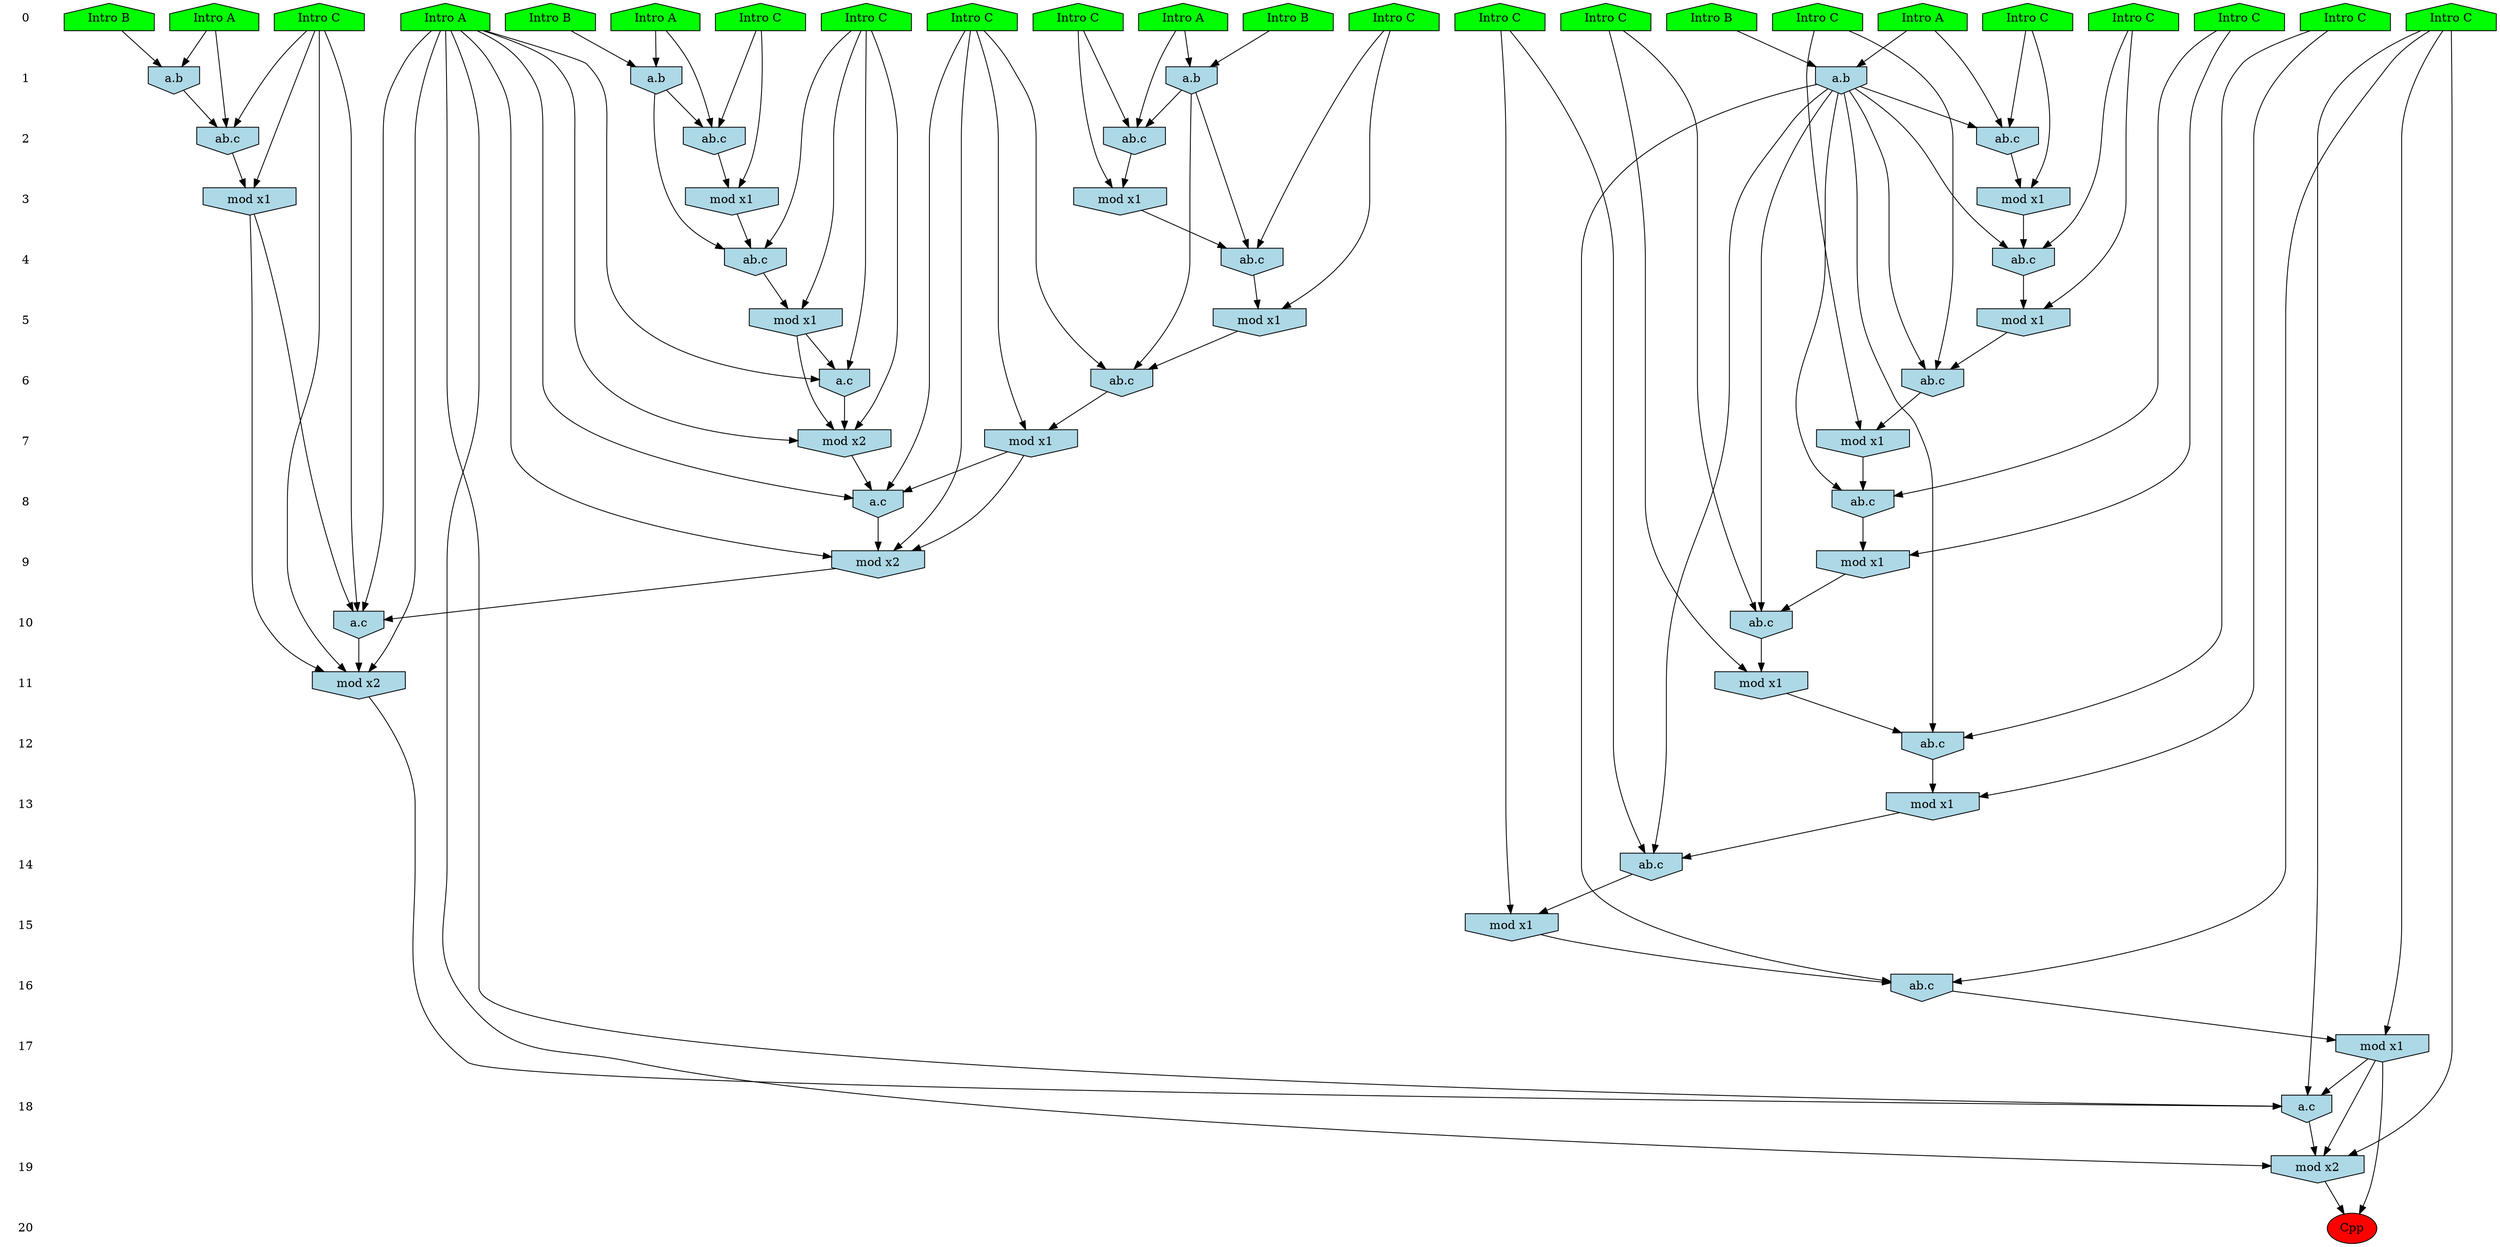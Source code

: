 /* Compression of 1 causal flows obtained in average at 2.029538E+01 t.u */
/* Compressed causal flows were: [3766] */
digraph G{
 ranksep=.5 ; 
{ rank = same ; "0" [shape=plaintext] ; node_1 [label ="Intro B", shape=house, style=filled, fillcolor=green] ;
node_2 [label ="Intro B", shape=house, style=filled, fillcolor=green] ;
node_3 [label ="Intro A", shape=house, style=filled, fillcolor=green] ;
node_4 [label ="Intro A", shape=house, style=filled, fillcolor=green] ;
node_5 [label ="Intro A", shape=house, style=filled, fillcolor=green] ;
node_6 [label ="Intro A", shape=house, style=filled, fillcolor=green] ;
node_7 [label ="Intro B", shape=house, style=filled, fillcolor=green] ;
node_8 [label ="Intro B", shape=house, style=filled, fillcolor=green] ;
node_9 [label ="Intro A", shape=house, style=filled, fillcolor=green] ;
node_10 [label ="Intro C", shape=house, style=filled, fillcolor=green] ;
node_11 [label ="Intro C", shape=house, style=filled, fillcolor=green] ;
node_12 [label ="Intro C", shape=house, style=filled, fillcolor=green] ;
node_13 [label ="Intro C", shape=house, style=filled, fillcolor=green] ;
node_14 [label ="Intro C", shape=house, style=filled, fillcolor=green] ;
node_15 [label ="Intro C", shape=house, style=filled, fillcolor=green] ;
node_16 [label ="Intro C", shape=house, style=filled, fillcolor=green] ;
node_17 [label ="Intro C", shape=house, style=filled, fillcolor=green] ;
node_18 [label ="Intro C", shape=house, style=filled, fillcolor=green] ;
node_19 [label ="Intro C", shape=house, style=filled, fillcolor=green] ;
node_20 [label ="Intro C", shape=house, style=filled, fillcolor=green] ;
node_21 [label ="Intro C", shape=house, style=filled, fillcolor=green] ;
node_22 [label ="Intro C", shape=house, style=filled, fillcolor=green] ;
node_23 [label ="Intro C", shape=house, style=filled, fillcolor=green] ;
}
{ rank = same ; "1" [shape=plaintext] ; node_24 [label="a.b", shape=invhouse, style=filled, fillcolor = lightblue] ;
node_26 [label="a.b", shape=invhouse, style=filled, fillcolor = lightblue] ;
node_30 [label="a.b", shape=invhouse, style=filled, fillcolor = lightblue] ;
node_39 [label="a.b", shape=invhouse, style=filled, fillcolor = lightblue] ;
}
{ rank = same ; "2" [shape=plaintext] ; node_25 [label="ab.c", shape=invhouse, style=filled, fillcolor = lightblue] ;
node_27 [label="ab.c", shape=invhouse, style=filled, fillcolor = lightblue] ;
node_31 [label="ab.c", shape=invhouse, style=filled, fillcolor = lightblue] ;
node_43 [label="ab.c", shape=invhouse, style=filled, fillcolor = lightblue] ;
}
{ rank = same ; "3" [shape=plaintext] ; node_28 [label="mod x1", shape=invhouse, style=filled, fillcolor = lightblue] ;
node_29 [label="mod x1", shape=invhouse, style=filled, fillcolor = lightblue] ;
node_33 [label="mod x1", shape=invhouse, style=filled, fillcolor = lightblue] ;
node_47 [label="mod x1", shape=invhouse, style=filled, fillcolor = lightblue] ;
}
{ rank = same ; "4" [shape=plaintext] ; node_32 [label="ab.c", shape=invhouse, style=filled, fillcolor = lightblue] ;
node_34 [label="ab.c", shape=invhouse, style=filled, fillcolor = lightblue] ;
node_40 [label="ab.c", shape=invhouse, style=filled, fillcolor = lightblue] ;
}
{ rank = same ; "5" [shape=plaintext] ; node_35 [label="mod x1", shape=invhouse, style=filled, fillcolor = lightblue] ;
node_36 [label="mod x1", shape=invhouse, style=filled, fillcolor = lightblue] ;
node_46 [label="mod x1", shape=invhouse, style=filled, fillcolor = lightblue] ;
}
{ rank = same ; "6" [shape=plaintext] ; node_37 [label="ab.c", shape=invhouse, style=filled, fillcolor = lightblue] ;
node_51 [label="ab.c", shape=invhouse, style=filled, fillcolor = lightblue] ;
node_53 [label="a.c", shape=invhouse, style=filled, fillcolor = lightblue] ;
}
{ rank = same ; "7" [shape=plaintext] ; node_38 [label="mod x1", shape=invhouse, style=filled, fillcolor = lightblue] ;
node_52 [label="mod x1", shape=invhouse, style=filled, fillcolor = lightblue] ;
node_54 [label="mod x2", shape=invhouse, style=filled, fillcolor = lightblue] ;
}
{ rank = same ; "8" [shape=plaintext] ; node_41 [label="ab.c", shape=invhouse, style=filled, fillcolor = lightblue] ;
node_58 [label="a.c", shape=invhouse, style=filled, fillcolor = lightblue] ;
}
{ rank = same ; "9" [shape=plaintext] ; node_42 [label="mod x1", shape=invhouse, style=filled, fillcolor = lightblue] ;
node_59 [label="mod x2", shape=invhouse, style=filled, fillcolor = lightblue] ;
}
{ rank = same ; "10" [shape=plaintext] ; node_44 [label="ab.c", shape=invhouse, style=filled, fillcolor = lightblue] ;
node_60 [label="a.c", shape=invhouse, style=filled, fillcolor = lightblue] ;
}
{ rank = same ; "11" [shape=plaintext] ; node_45 [label="mod x1", shape=invhouse, style=filled, fillcolor = lightblue] ;
node_61 [label="mod x2", shape=invhouse, style=filled, fillcolor = lightblue] ;
}
{ rank = same ; "12" [shape=plaintext] ; node_48 [label="ab.c", shape=invhouse, style=filled, fillcolor = lightblue] ;
}
{ rank = same ; "13" [shape=plaintext] ; node_49 [label="mod x1", shape=invhouse, style=filled, fillcolor = lightblue] ;
}
{ rank = same ; "14" [shape=plaintext] ; node_50 [label="ab.c", shape=invhouse, style=filled, fillcolor = lightblue] ;
}
{ rank = same ; "15" [shape=plaintext] ; node_55 [label="mod x1", shape=invhouse, style=filled, fillcolor = lightblue] ;
}
{ rank = same ; "16" [shape=plaintext] ; node_56 [label="ab.c", shape=invhouse, style=filled, fillcolor = lightblue] ;
}
{ rank = same ; "17" [shape=plaintext] ; node_57 [label="mod x1", shape=invhouse, style=filled, fillcolor = lightblue] ;
}
{ rank = same ; "18" [shape=plaintext] ; node_62 [label="a.c", shape=invhouse, style=filled, fillcolor = lightblue] ;
}
{ rank = same ; "19" [shape=plaintext] ; node_63 [label="mod x2", shape=invhouse, style=filled, fillcolor = lightblue] ;
}
{ rank = same ; "20" [shape=plaintext] ; node_64 [label ="Cpp", style=filled, fillcolor=red] ;
}
"0" -> "1" [style="invis"]; 
"1" -> "2" [style="invis"]; 
"2" -> "3" [style="invis"]; 
"3" -> "4" [style="invis"]; 
"4" -> "5" [style="invis"]; 
"5" -> "6" [style="invis"]; 
"6" -> "7" [style="invis"]; 
"7" -> "8" [style="invis"]; 
"8" -> "9" [style="invis"]; 
"9" -> "10" [style="invis"]; 
"10" -> "11" [style="invis"]; 
"11" -> "12" [style="invis"]; 
"12" -> "13" [style="invis"]; 
"13" -> "14" [style="invis"]; 
"14" -> "15" [style="invis"]; 
"15" -> "16" [style="invis"]; 
"16" -> "17" [style="invis"]; 
"17" -> "18" [style="invis"]; 
"18" -> "19" [style="invis"]; 
"19" -> "20" [style="invis"]; 
node_7 -> node_24
node_9 -> node_24
node_9 -> node_25
node_22 -> node_25
node_24 -> node_25
node_1 -> node_26
node_3 -> node_26
node_3 -> node_27
node_11 -> node_27
node_26 -> node_27
node_11 -> node_28
node_27 -> node_28
node_22 -> node_29
node_25 -> node_29
node_2 -> node_30
node_6 -> node_30
node_6 -> node_31
node_16 -> node_31
node_30 -> node_31
node_19 -> node_32
node_24 -> node_32
node_29 -> node_32
node_16 -> node_33
node_31 -> node_33
node_21 -> node_34
node_26 -> node_34
node_28 -> node_34
node_21 -> node_35
node_34 -> node_35
node_19 -> node_36
node_32 -> node_36
node_17 -> node_37
node_26 -> node_37
node_35 -> node_37
node_17 -> node_38
node_37 -> node_38
node_4 -> node_39
node_8 -> node_39
node_23 -> node_40
node_30 -> node_40
node_33 -> node_40
node_10 -> node_41
node_26 -> node_41
node_38 -> node_41
node_10 -> node_42
node_41 -> node_42
node_4 -> node_43
node_18 -> node_43
node_39 -> node_43
node_14 -> node_44
node_26 -> node_44
node_42 -> node_44
node_14 -> node_45
node_44 -> node_45
node_23 -> node_46
node_40 -> node_46
node_18 -> node_47
node_43 -> node_47
node_12 -> node_48
node_26 -> node_48
node_45 -> node_48
node_12 -> node_49
node_48 -> node_49
node_13 -> node_50
node_26 -> node_50
node_49 -> node_50
node_15 -> node_51
node_30 -> node_51
node_46 -> node_51
node_15 -> node_52
node_51 -> node_52
node_5 -> node_53
node_19 -> node_53
node_36 -> node_53
node_5 -> node_54
node_19 -> node_54
node_36 -> node_54
node_53 -> node_54
node_13 -> node_55
node_50 -> node_55
node_20 -> node_56
node_26 -> node_56
node_55 -> node_56
node_20 -> node_57
node_56 -> node_57
node_5 -> node_58
node_15 -> node_58
node_52 -> node_58
node_54 -> node_58
node_5 -> node_59
node_15 -> node_59
node_52 -> node_59
node_58 -> node_59
node_5 -> node_60
node_18 -> node_60
node_47 -> node_60
node_59 -> node_60
node_5 -> node_61
node_18 -> node_61
node_47 -> node_61
node_60 -> node_61
node_5 -> node_62
node_20 -> node_62
node_57 -> node_62
node_61 -> node_62
node_5 -> node_63
node_20 -> node_63
node_57 -> node_63
node_62 -> node_63
node_57 -> node_64
node_63 -> node_64
}
/*
 Dot generation time: 0.001147
*/
